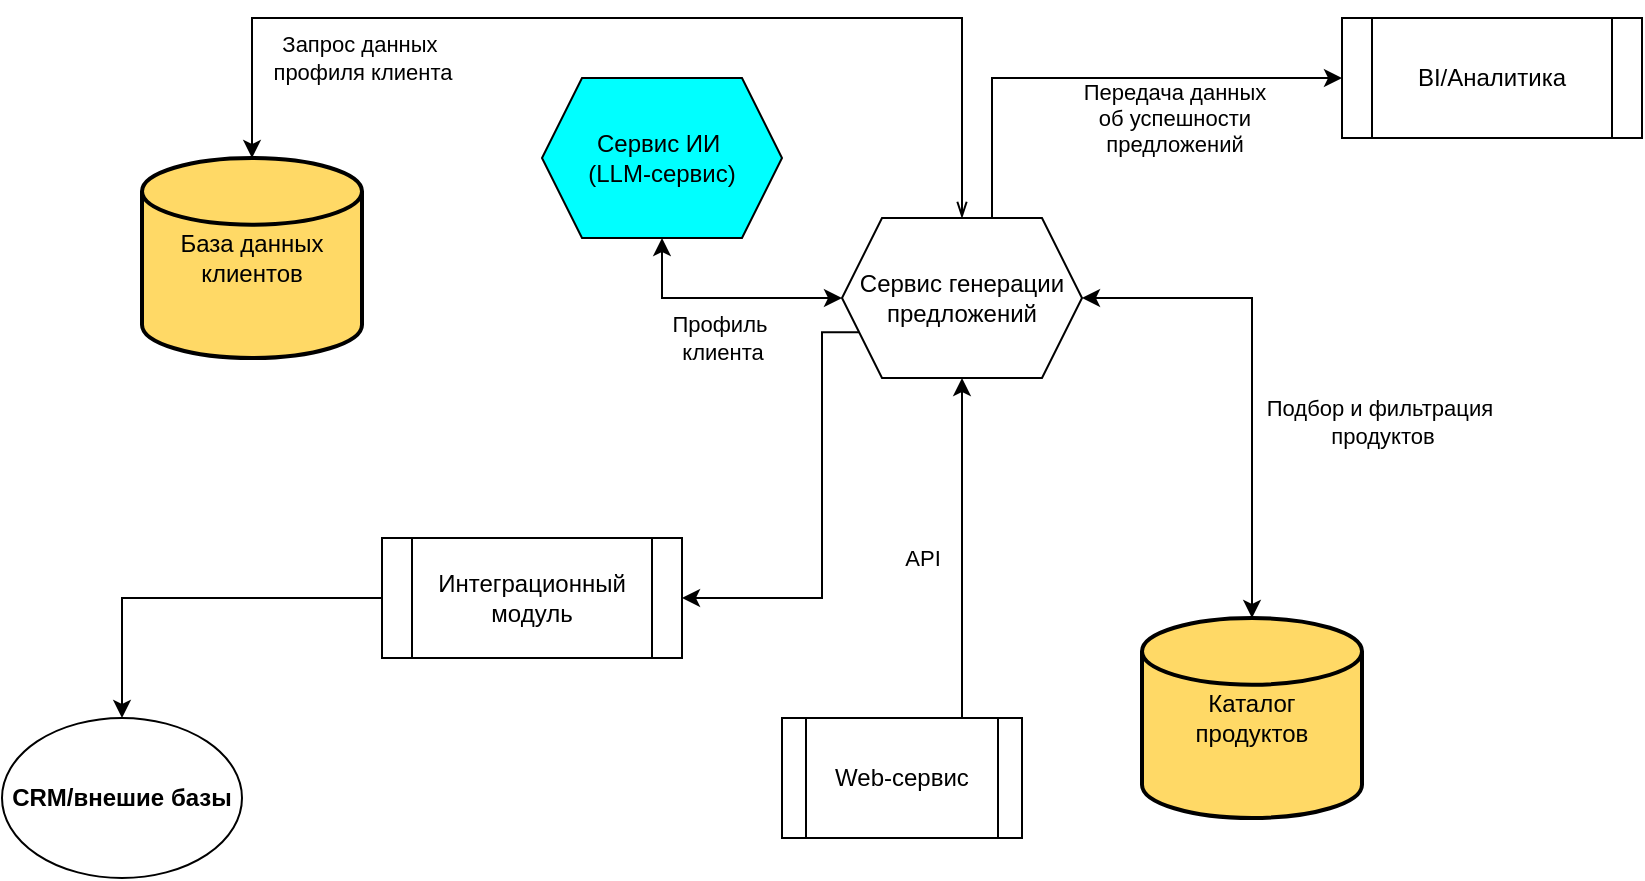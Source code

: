 <mxfile version="26.2.13">
  <diagram name="Страница — 1" id="-So7wkx7S8JTpMgviirU">
    <mxGraphModel dx="1044" dy="579" grid="1" gridSize="10" guides="1" tooltips="1" connect="1" arrows="1" fold="1" page="1" pageScale="1" pageWidth="3300" pageHeight="4681" math="0" shadow="0">
      <root>
        <mxCell id="0" />
        <mxCell id="1" parent="0" />
        <mxCell id="ZEn2d_MBCCKqTaquhmsj-2" value="База данных клиентов" style="strokeWidth=2;html=1;shape=mxgraph.flowchart.database;whiteSpace=wrap;fillColor=#FFD966;" vertex="1" parent="1">
          <mxGeometry x="400" y="80" width="110" height="100" as="geometry" />
        </mxCell>
        <mxCell id="ZEn2d_MBCCKqTaquhmsj-11" style="edgeStyle=orthogonalEdgeStyle;rounded=0;orthogonalLoop=1;jettySize=auto;html=1;entryX=0.5;entryY=1;entryDx=0;entryDy=0;exitX=0.75;exitY=0;exitDx=0;exitDy=0;" edge="1" parent="1" source="ZEn2d_MBCCKqTaquhmsj-4" target="ZEn2d_MBCCKqTaquhmsj-6">
          <mxGeometry relative="1" as="geometry">
            <mxPoint x="810" y="400" as="sourcePoint" />
          </mxGeometry>
        </mxCell>
        <mxCell id="ZEn2d_MBCCKqTaquhmsj-12" value="API" style="edgeLabel;html=1;align=center;verticalAlign=middle;resizable=0;points=[];" vertex="1" connectable="0" parent="ZEn2d_MBCCKqTaquhmsj-11">
          <mxGeometry x="0.118" y="-2" relative="1" as="geometry">
            <mxPoint x="-22" y="15" as="offset" />
          </mxGeometry>
        </mxCell>
        <mxCell id="ZEn2d_MBCCKqTaquhmsj-4" value="Web-сервис" style="shape=process;whiteSpace=wrap;html=1;backgroundOutline=1;fillColor=#FFFFFF;" vertex="1" parent="1">
          <mxGeometry x="720" y="360" width="120" height="60" as="geometry" />
        </mxCell>
        <mxCell id="ZEn2d_MBCCKqTaquhmsj-13" style="edgeStyle=orthogonalEdgeStyle;rounded=0;orthogonalLoop=1;jettySize=auto;html=1;exitX=0;exitY=0.5;exitDx=0;exitDy=0;entryX=0.5;entryY=1;entryDx=0;entryDy=0;startArrow=classic;startFill=1;" edge="1" parent="1" source="ZEn2d_MBCCKqTaquhmsj-6" target="ZEn2d_MBCCKqTaquhmsj-7">
          <mxGeometry relative="1" as="geometry" />
        </mxCell>
        <mxCell id="ZEn2d_MBCCKqTaquhmsj-14" value="Профиль&amp;nbsp;&lt;div&gt;клиента&lt;/div&gt;" style="edgeLabel;html=1;align=center;verticalAlign=middle;resizable=0;points=[];" vertex="1" connectable="0" parent="ZEn2d_MBCCKqTaquhmsj-13">
          <mxGeometry x="0.03" y="3" relative="1" as="geometry">
            <mxPoint x="2" y="17" as="offset" />
          </mxGeometry>
        </mxCell>
        <mxCell id="ZEn2d_MBCCKqTaquhmsj-20" style="edgeStyle=orthogonalEdgeStyle;rounded=0;orthogonalLoop=1;jettySize=auto;html=1;exitX=0.625;exitY=0;exitDx=0;exitDy=0;entryX=0;entryY=0.5;entryDx=0;entryDy=0;" edge="1" parent="1" source="ZEn2d_MBCCKqTaquhmsj-6" target="ZEn2d_MBCCKqTaquhmsj-10">
          <mxGeometry relative="1" as="geometry" />
        </mxCell>
        <mxCell id="ZEn2d_MBCCKqTaquhmsj-21" value="Передача данных&lt;div&gt;&amp;nbsp;об успешности&amp;nbsp;&lt;/div&gt;&lt;div&gt;предложений&lt;/div&gt;" style="edgeLabel;html=1;align=center;verticalAlign=middle;resizable=0;points=[];" vertex="1" connectable="0" parent="ZEn2d_MBCCKqTaquhmsj-20">
          <mxGeometry x="0.311" y="3" relative="1" as="geometry">
            <mxPoint y="23" as="offset" />
          </mxGeometry>
        </mxCell>
        <mxCell id="ZEn2d_MBCCKqTaquhmsj-22" style="edgeStyle=orthogonalEdgeStyle;rounded=0;orthogonalLoop=1;jettySize=auto;html=1;exitX=0;exitY=0.75;exitDx=0;exitDy=0;entryX=1;entryY=0.5;entryDx=0;entryDy=0;" edge="1" parent="1" source="ZEn2d_MBCCKqTaquhmsj-6" target="ZEn2d_MBCCKqTaquhmsj-8">
          <mxGeometry relative="1" as="geometry">
            <Array as="points">
              <mxPoint x="740" y="167" />
              <mxPoint x="740" y="300" />
            </Array>
          </mxGeometry>
        </mxCell>
        <mxCell id="ZEn2d_MBCCKqTaquhmsj-6" value="Сервис генерации предложений" style="shape=hexagon;perimeter=hexagonPerimeter2;whiteSpace=wrap;html=1;fixedSize=1;fillColor=default;" vertex="1" parent="1">
          <mxGeometry x="750" y="110" width="120" height="80" as="geometry" />
        </mxCell>
        <mxCell id="ZEn2d_MBCCKqTaquhmsj-7" value="Сервис ИИ&amp;nbsp;&lt;div&gt;(LLM-сервис)&lt;/div&gt;" style="shape=hexagon;perimeter=hexagonPerimeter2;whiteSpace=wrap;html=1;fixedSize=1;fillColor=#00FFFF;" vertex="1" parent="1">
          <mxGeometry x="600" y="40" width="120" height="80" as="geometry" />
        </mxCell>
        <mxCell id="ZEn2d_MBCCKqTaquhmsj-24" style="edgeStyle=orthogonalEdgeStyle;rounded=0;orthogonalLoop=1;jettySize=auto;html=1;exitX=0;exitY=0.5;exitDx=0;exitDy=0;entryX=0.5;entryY=0;entryDx=0;entryDy=0;" edge="1" parent="1" source="ZEn2d_MBCCKqTaquhmsj-8" target="ZEn2d_MBCCKqTaquhmsj-23">
          <mxGeometry relative="1" as="geometry" />
        </mxCell>
        <mxCell id="ZEn2d_MBCCKqTaquhmsj-8" value="Интеграционный модуль" style="shape=process;whiteSpace=wrap;html=1;backgroundOutline=1;" vertex="1" parent="1">
          <mxGeometry x="520" y="270" width="150" height="60" as="geometry" />
        </mxCell>
        <mxCell id="ZEn2d_MBCCKqTaquhmsj-9" value="Каталог&lt;div&gt;продуктов&lt;/div&gt;" style="strokeWidth=2;html=1;shape=mxgraph.flowchart.database;whiteSpace=wrap;fillColor=#FFD966;" vertex="1" parent="1">
          <mxGeometry x="900" y="310" width="110" height="100" as="geometry" />
        </mxCell>
        <mxCell id="ZEn2d_MBCCKqTaquhmsj-10" value="BI/Аналитика" style="shape=process;whiteSpace=wrap;html=1;backgroundOutline=1;" vertex="1" parent="1">
          <mxGeometry x="1000" y="10" width="150" height="60" as="geometry" />
        </mxCell>
        <mxCell id="ZEn2d_MBCCKqTaquhmsj-16" style="edgeStyle=orthogonalEdgeStyle;rounded=0;orthogonalLoop=1;jettySize=auto;html=1;exitX=1;exitY=0.5;exitDx=0;exitDy=0;entryX=0.5;entryY=0;entryDx=0;entryDy=0;entryPerimeter=0;startArrow=classic;startFill=1;" edge="1" parent="1" source="ZEn2d_MBCCKqTaquhmsj-6" target="ZEn2d_MBCCKqTaquhmsj-9">
          <mxGeometry relative="1" as="geometry" />
        </mxCell>
        <mxCell id="ZEn2d_MBCCKqTaquhmsj-17" value="Подбор и фильтрация&amp;nbsp;&lt;div&gt;продуктов&lt;/div&gt;" style="edgeLabel;html=1;align=center;verticalAlign=middle;resizable=0;points=[];" vertex="1" connectable="0" parent="ZEn2d_MBCCKqTaquhmsj-16">
          <mxGeometry x="-0.235" y="-3" relative="1" as="geometry">
            <mxPoint x="68" y="53" as="offset" />
          </mxGeometry>
        </mxCell>
        <mxCell id="ZEn2d_MBCCKqTaquhmsj-18" style="edgeStyle=orthogonalEdgeStyle;rounded=0;orthogonalLoop=1;jettySize=auto;html=1;exitX=0.5;exitY=0;exitDx=0;exitDy=0;entryX=0.5;entryY=0;entryDx=0;entryDy=0;entryPerimeter=0;startArrow=openThin;startFill=0;" edge="1" parent="1" source="ZEn2d_MBCCKqTaquhmsj-6" target="ZEn2d_MBCCKqTaquhmsj-2">
          <mxGeometry relative="1" as="geometry">
            <Array as="points">
              <mxPoint x="810" y="10" />
              <mxPoint x="455" y="10" />
            </Array>
          </mxGeometry>
        </mxCell>
        <mxCell id="ZEn2d_MBCCKqTaquhmsj-19" value="Запрос данных&amp;nbsp;&lt;div&gt;профиля клиента&lt;/div&gt;" style="edgeLabel;html=1;align=center;verticalAlign=middle;resizable=0;points=[];" vertex="1" connectable="0" parent="ZEn2d_MBCCKqTaquhmsj-18">
          <mxGeometry x="0.105" relative="1" as="geometry">
            <mxPoint x="-110" y="20" as="offset" />
          </mxGeometry>
        </mxCell>
        <mxCell id="ZEn2d_MBCCKqTaquhmsj-23" value="&lt;b&gt;CRM/внешие базы&lt;/b&gt;" style="ellipse;whiteSpace=wrap;html=1;" vertex="1" parent="1">
          <mxGeometry x="330" y="360" width="120" height="80" as="geometry" />
        </mxCell>
      </root>
    </mxGraphModel>
  </diagram>
</mxfile>
